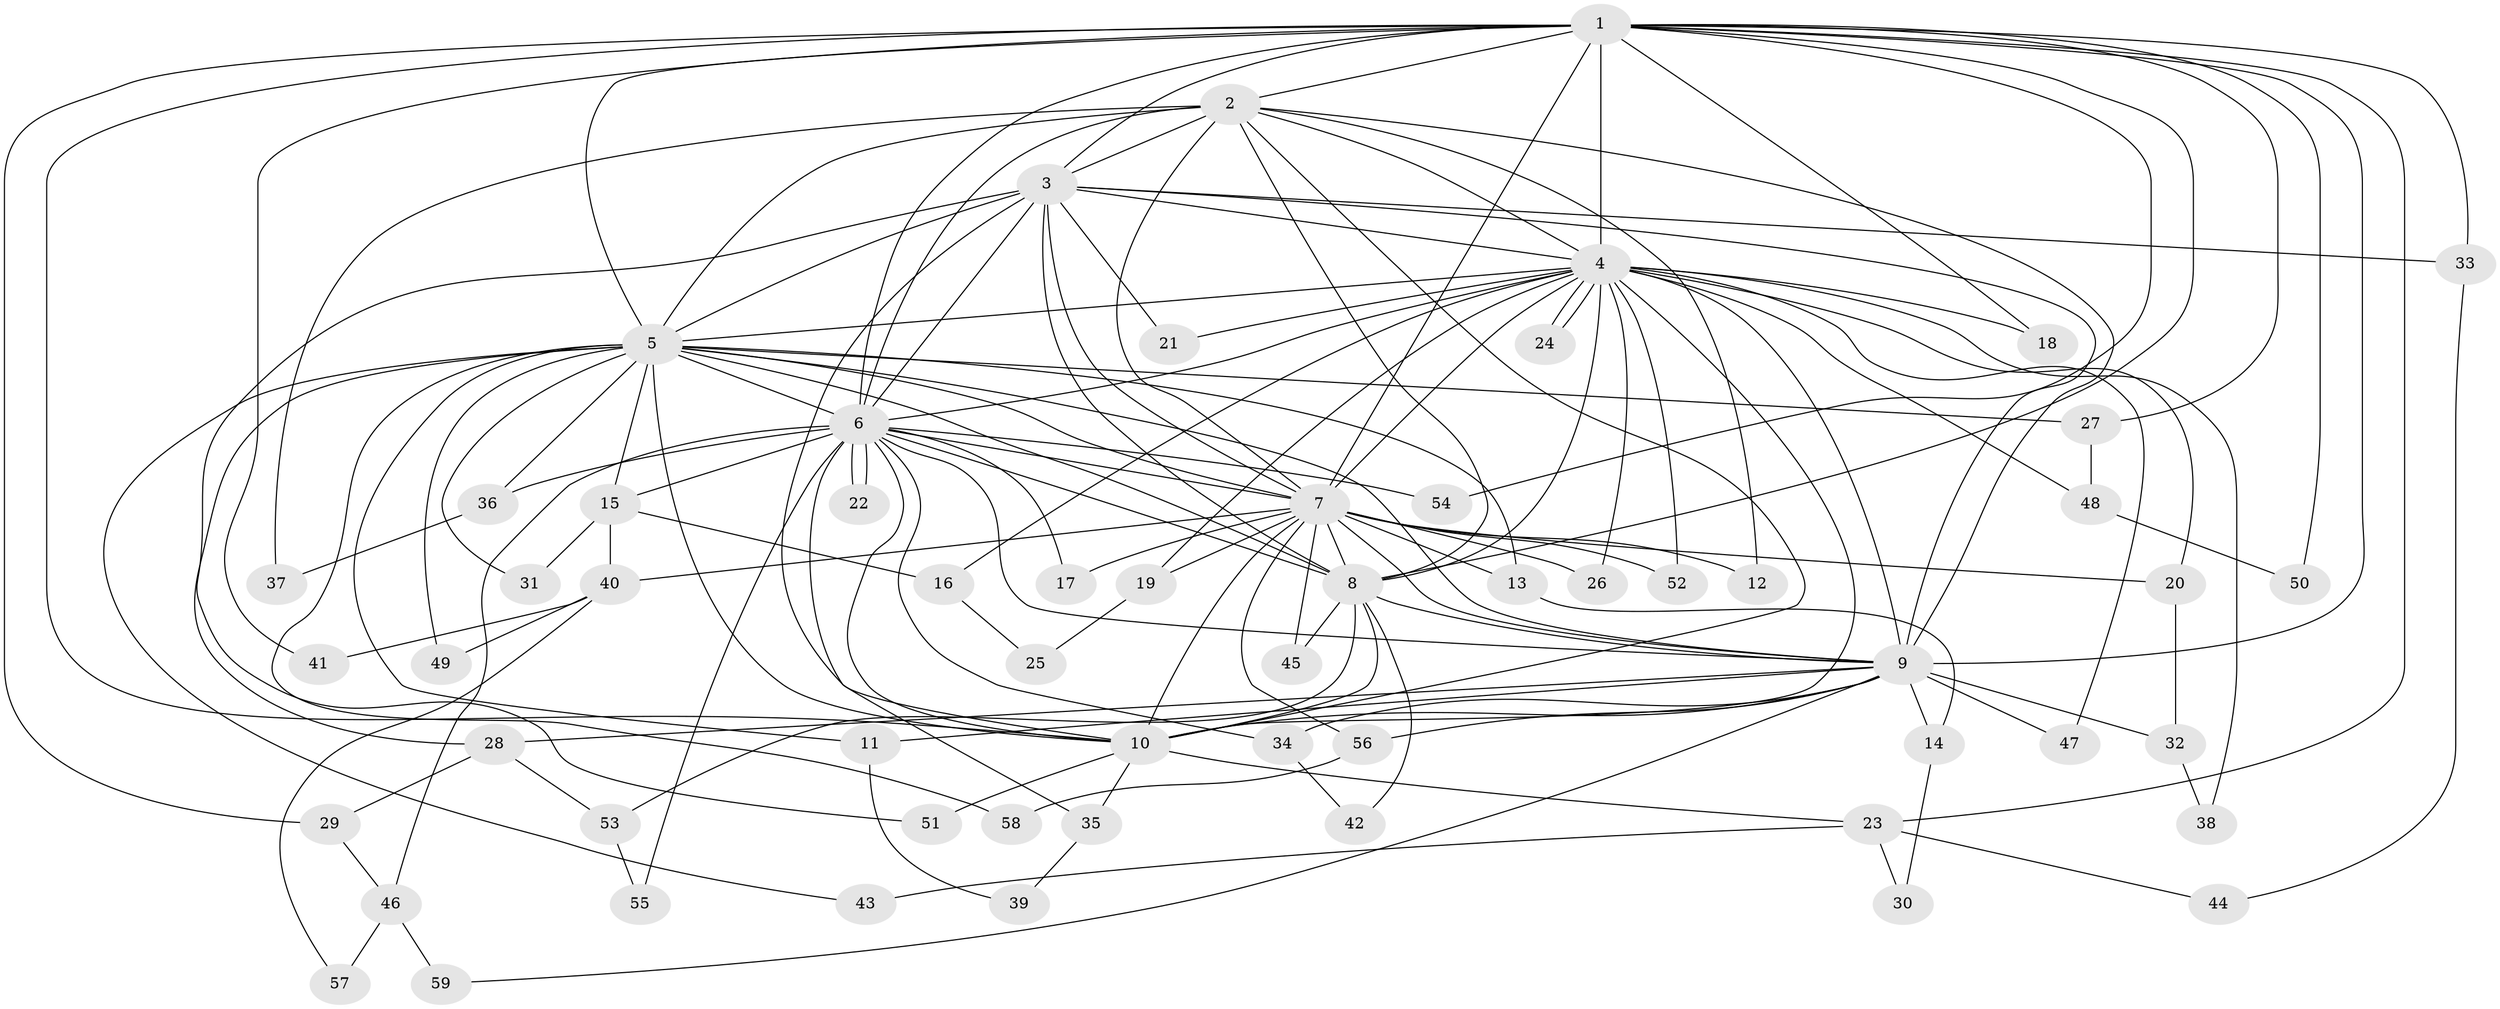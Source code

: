 // Generated by graph-tools (version 1.1) at 2025/49/03/09/25 03:49:38]
// undirected, 59 vertices, 143 edges
graph export_dot {
graph [start="1"]
  node [color=gray90,style=filled];
  1;
  2;
  3;
  4;
  5;
  6;
  7;
  8;
  9;
  10;
  11;
  12;
  13;
  14;
  15;
  16;
  17;
  18;
  19;
  20;
  21;
  22;
  23;
  24;
  25;
  26;
  27;
  28;
  29;
  30;
  31;
  32;
  33;
  34;
  35;
  36;
  37;
  38;
  39;
  40;
  41;
  42;
  43;
  44;
  45;
  46;
  47;
  48;
  49;
  50;
  51;
  52;
  53;
  54;
  55;
  56;
  57;
  58;
  59;
  1 -- 2;
  1 -- 3;
  1 -- 4;
  1 -- 5;
  1 -- 6;
  1 -- 7;
  1 -- 8;
  1 -- 9;
  1 -- 10;
  1 -- 18;
  1 -- 23;
  1 -- 27;
  1 -- 29;
  1 -- 33;
  1 -- 41;
  1 -- 50;
  1 -- 54;
  2 -- 3;
  2 -- 4;
  2 -- 5;
  2 -- 6;
  2 -- 7;
  2 -- 8;
  2 -- 9;
  2 -- 10;
  2 -- 12;
  2 -- 37;
  3 -- 4;
  3 -- 5;
  3 -- 6;
  3 -- 7;
  3 -- 8;
  3 -- 9;
  3 -- 10;
  3 -- 21;
  3 -- 33;
  3 -- 51;
  4 -- 5;
  4 -- 6;
  4 -- 7;
  4 -- 8;
  4 -- 9;
  4 -- 10;
  4 -- 16;
  4 -- 18;
  4 -- 19;
  4 -- 20;
  4 -- 21;
  4 -- 24;
  4 -- 24;
  4 -- 26;
  4 -- 38;
  4 -- 47;
  4 -- 48;
  4 -- 52;
  5 -- 6;
  5 -- 7;
  5 -- 8;
  5 -- 9;
  5 -- 10;
  5 -- 11;
  5 -- 13;
  5 -- 15;
  5 -- 27;
  5 -- 28;
  5 -- 31;
  5 -- 36;
  5 -- 43;
  5 -- 49;
  5 -- 58;
  6 -- 7;
  6 -- 8;
  6 -- 9;
  6 -- 10;
  6 -- 15;
  6 -- 17;
  6 -- 22;
  6 -- 22;
  6 -- 34;
  6 -- 35;
  6 -- 36;
  6 -- 46;
  6 -- 54;
  6 -- 55;
  7 -- 8;
  7 -- 9;
  7 -- 10;
  7 -- 12;
  7 -- 13;
  7 -- 17;
  7 -- 19;
  7 -- 20;
  7 -- 26;
  7 -- 40;
  7 -- 45;
  7 -- 52;
  7 -- 56;
  8 -- 9;
  8 -- 10;
  8 -- 42;
  8 -- 45;
  8 -- 53;
  9 -- 10;
  9 -- 11;
  9 -- 14;
  9 -- 28;
  9 -- 32;
  9 -- 34;
  9 -- 47;
  9 -- 56;
  9 -- 59;
  10 -- 23;
  10 -- 35;
  10 -- 51;
  11 -- 39;
  13 -- 14;
  14 -- 30;
  15 -- 16;
  15 -- 31;
  15 -- 40;
  16 -- 25;
  19 -- 25;
  20 -- 32;
  23 -- 30;
  23 -- 43;
  23 -- 44;
  27 -- 48;
  28 -- 29;
  28 -- 53;
  29 -- 46;
  32 -- 38;
  33 -- 44;
  34 -- 42;
  35 -- 39;
  36 -- 37;
  40 -- 41;
  40 -- 49;
  40 -- 57;
  46 -- 57;
  46 -- 59;
  48 -- 50;
  53 -- 55;
  56 -- 58;
}
